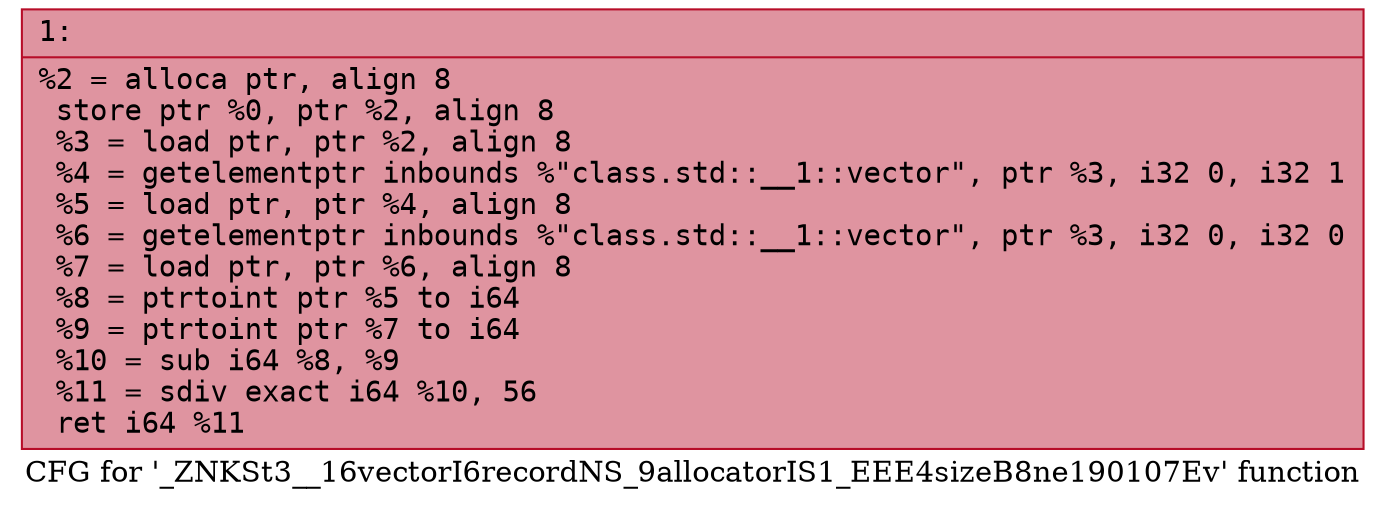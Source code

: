 digraph "CFG for '_ZNKSt3__16vectorI6recordNS_9allocatorIS1_EEE4sizeB8ne190107Ev' function" {
	label="CFG for '_ZNKSt3__16vectorI6recordNS_9allocatorIS1_EEE4sizeB8ne190107Ev' function";

	Node0x600001763570 [shape=record,color="#b70d28ff", style=filled, fillcolor="#b70d2870" fontname="Courier",label="{1:\l|  %2 = alloca ptr, align 8\l  store ptr %0, ptr %2, align 8\l  %3 = load ptr, ptr %2, align 8\l  %4 = getelementptr inbounds %\"class.std::__1::vector\", ptr %3, i32 0, i32 1\l  %5 = load ptr, ptr %4, align 8\l  %6 = getelementptr inbounds %\"class.std::__1::vector\", ptr %3, i32 0, i32 0\l  %7 = load ptr, ptr %6, align 8\l  %8 = ptrtoint ptr %5 to i64\l  %9 = ptrtoint ptr %7 to i64\l  %10 = sub i64 %8, %9\l  %11 = sdiv exact i64 %10, 56\l  ret i64 %11\l}"];
}
